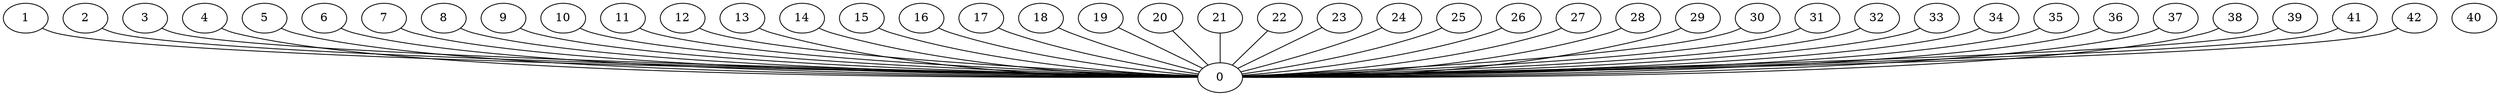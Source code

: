 graph G {
0;
1;
2;
3;
4;
5;
6;
7;
8;
9;
10;
11;
12;
13;
14;
15;
16;
17;
18;
19;
20;
21;
22;
23;
24;
25;
26;
27;
28;
29;
30;
31;
32;
33;
34;
35;
36;
37;
38;
39;
40;
41;
42;
1--0 ;
2--0 ;
3--0 ;
4--0 ;
6--0 ;
5--0 ;
7--0 ;
8--0 ;
9--0 ;
10--0 ;
12--0 ;
11--0 ;
13--0 ;
14--0 ;
15--0 ;
17--0 ;
16--0 ;
20--0 ;
19--0 ;
18--0 ;
21--0 ;
23--0 ;
22--0 ;
25--0 ;
24--0 ;
27--0 ;
26--0 ;
28--0 ;
29--0 ;
31--0 ;
30--0 ;
34--0 ;
33--0 ;
32--0 ;
35--0 ;
37--0 ;
36--0 ;
38--0 ;
39--0 ;
42--0 ;
41--0 ;
}
